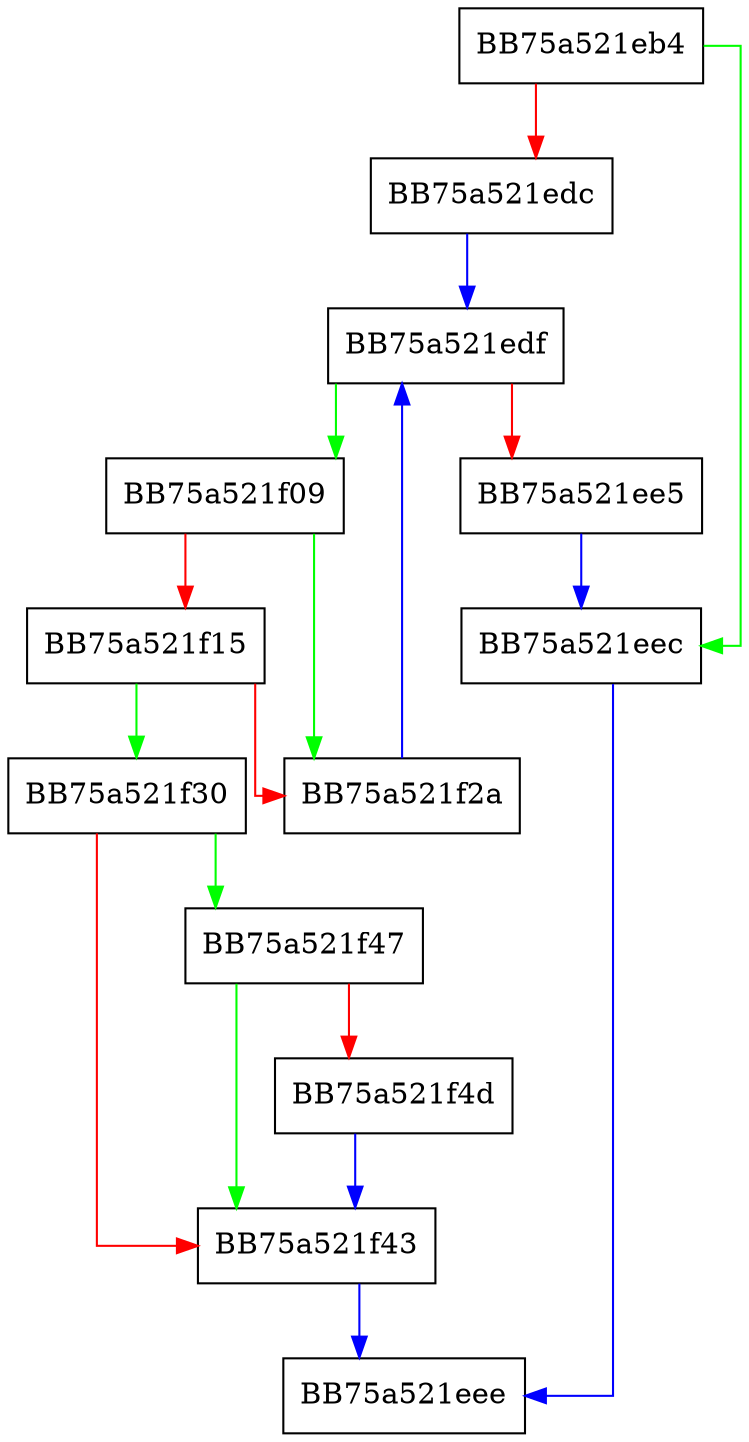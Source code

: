 digraph InitializeScannersForAnalysis {
  node [shape="box"];
  graph [splines=ortho];
  BB75a521eb4 -> BB75a521eec [color="green"];
  BB75a521eb4 -> BB75a521edc [color="red"];
  BB75a521edc -> BB75a521edf [color="blue"];
  BB75a521edf -> BB75a521f09 [color="green"];
  BB75a521edf -> BB75a521ee5 [color="red"];
  BB75a521ee5 -> BB75a521eec [color="blue"];
  BB75a521eec -> BB75a521eee [color="blue"];
  BB75a521f09 -> BB75a521f2a [color="green"];
  BB75a521f09 -> BB75a521f15 [color="red"];
  BB75a521f15 -> BB75a521f30 [color="green"];
  BB75a521f15 -> BB75a521f2a [color="red"];
  BB75a521f2a -> BB75a521edf [color="blue"];
  BB75a521f30 -> BB75a521f47 [color="green"];
  BB75a521f30 -> BB75a521f43 [color="red"];
  BB75a521f43 -> BB75a521eee [color="blue"];
  BB75a521f47 -> BB75a521f43 [color="green"];
  BB75a521f47 -> BB75a521f4d [color="red"];
  BB75a521f4d -> BB75a521f43 [color="blue"];
}